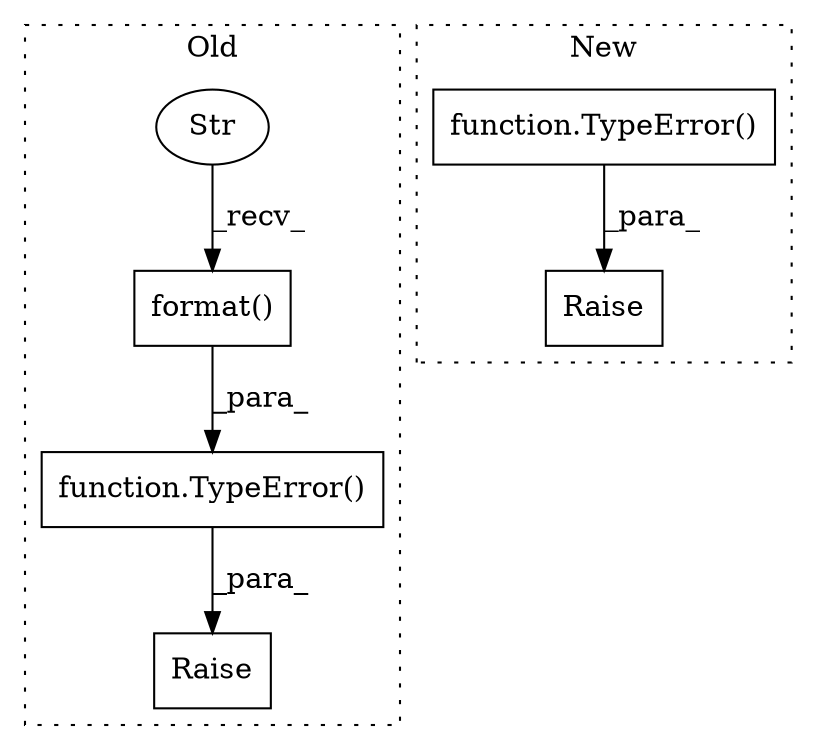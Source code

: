 digraph G {
subgraph cluster0 {
1 [label="format()" a="75" s="11480,11522" l="33,1" shape="box"];
3 [label="Str" a="66" s="11480" l="25" shape="ellipse"];
5 [label="function.TypeError()" a="75" s="11470,11523" l="10,1" shape="box"];
6 [label="Raise" a="91" s="11464" l="6" shape="box"];
label = "Old";
style="dotted";
}
subgraph cluster1 {
2 [label="function.TypeError()" a="75" s="10987,11123" l="27,1" shape="box"];
4 [label="Raise" a="91" s="10981" l="6" shape="box"];
label = "New";
style="dotted";
}
1 -> 5 [label="_para_"];
2 -> 4 [label="_para_"];
3 -> 1 [label="_recv_"];
5 -> 6 [label="_para_"];
}